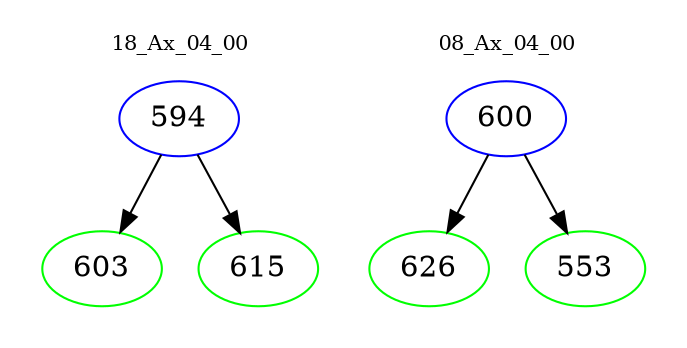 digraph{
subgraph cluster_0 {
color = white
label = "18_Ax_04_00";
fontsize=10;
T0_594 [label="594", color="blue"]
T0_594 -> T0_603 [color="black"]
T0_603 [label="603", color="green"]
T0_594 -> T0_615 [color="black"]
T0_615 [label="615", color="green"]
}
subgraph cluster_1 {
color = white
label = "08_Ax_04_00";
fontsize=10;
T1_600 [label="600", color="blue"]
T1_600 -> T1_626 [color="black"]
T1_626 [label="626", color="green"]
T1_600 -> T1_553 [color="black"]
T1_553 [label="553", color="green"]
}
}
